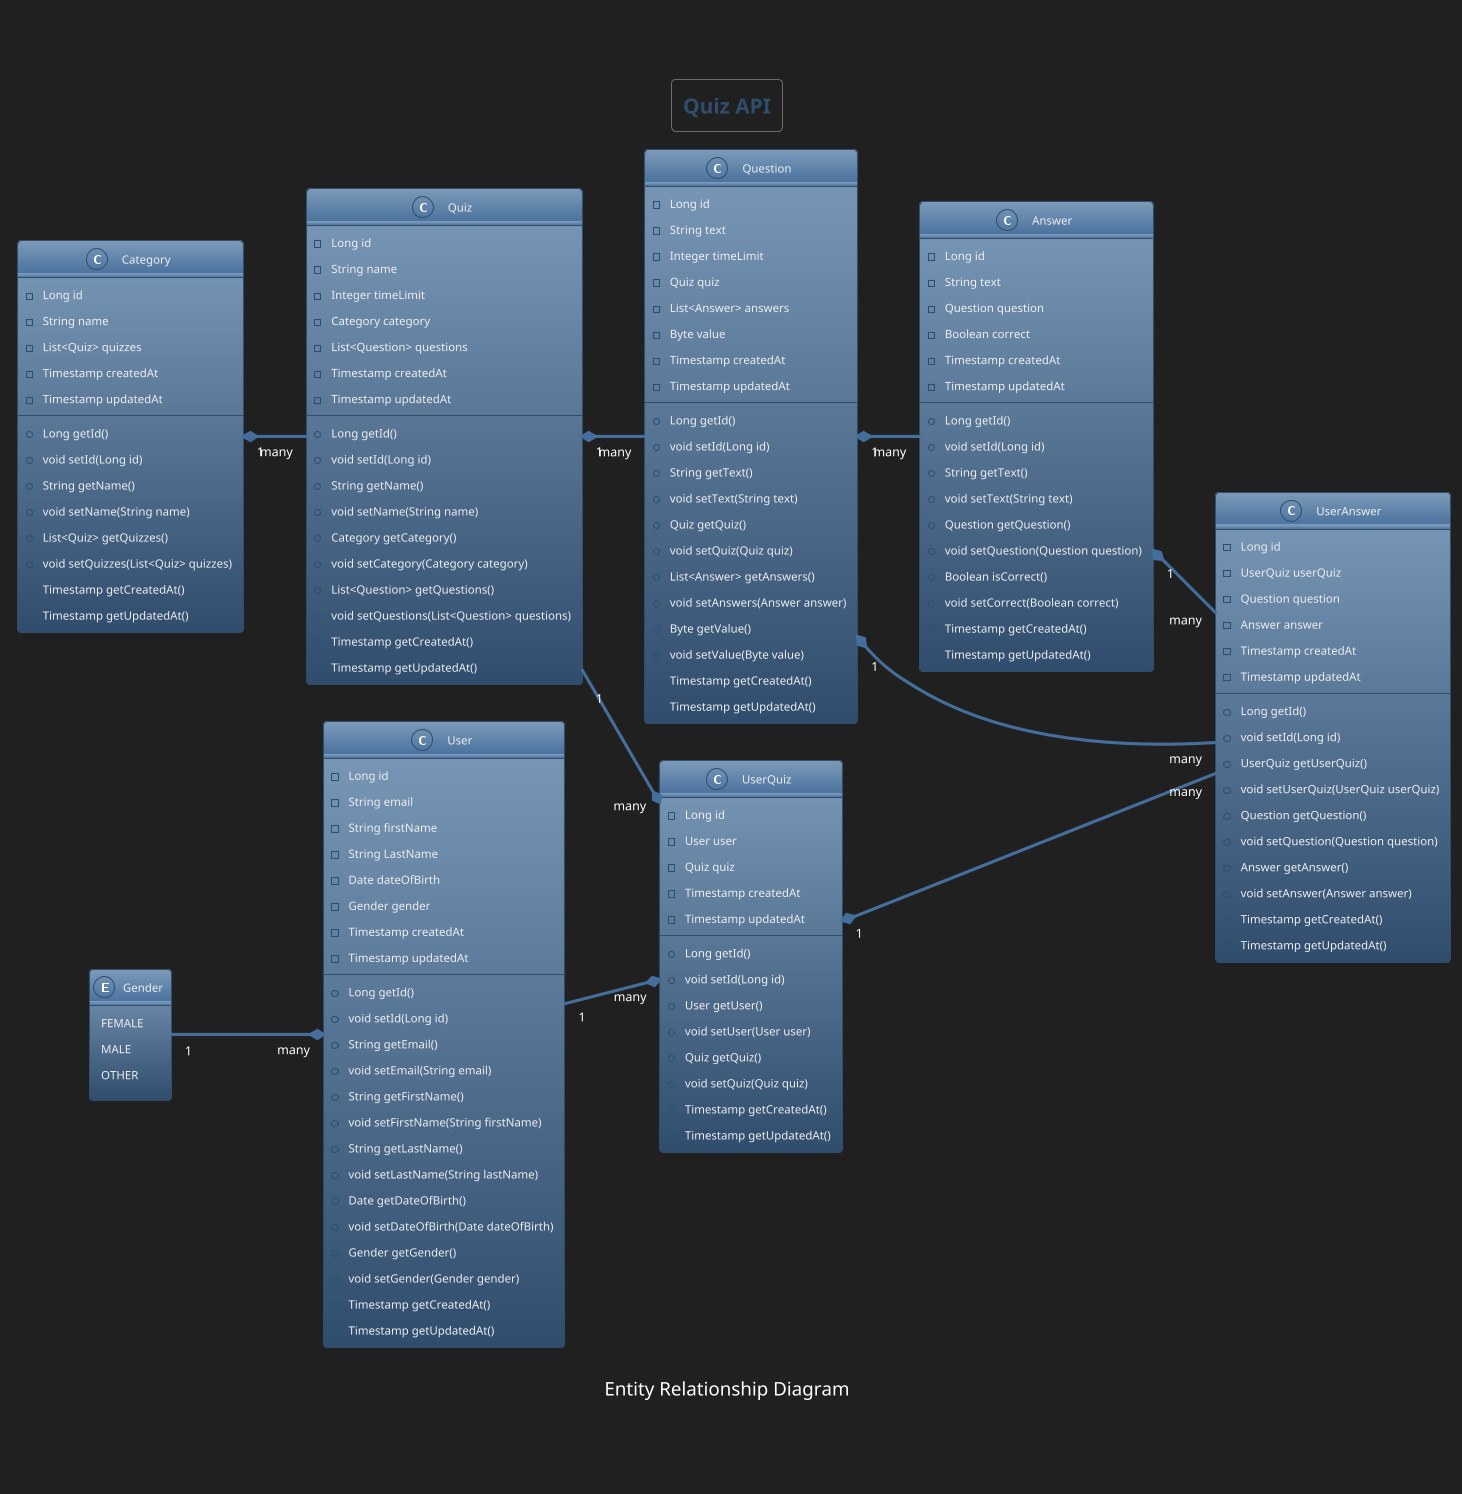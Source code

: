 @startuml Entity Relationship Diagram

!theme spacelab

skinparam backgroundColor #202020
skinparam CaptionFontColor #FFF
skinparam CaptionFontSize 18

header

end header

footer

end footer

title Quiz API

caption
Entity Relationship Diagram
end caption

left to right direction

class Category {
    - Long id
    - String name
    - List<Quiz> quizzes
    - Timestamp createdAt
    - Timestamp updatedAt
    + Long getId()
    + void setId(Long id)
    + String getName()
    + void setName(String name)
    + List<Quiz> getQuizzes()
    + void setQuizzes(List<Quiz> quizzes)
    + Timestamp getCreatedAt()
    + Timestamp getUpdatedAt()
}

class Quiz {
    - Long id
    - String name
    - Integer timeLimit
    - Category category
    - List<Question> questions
    - Timestamp createdAt
    - Timestamp updatedAt
    + Long getId()
    + void setId(Long id)
    + String getName()
    + void setName(String name)
    + Category getCategory()
    + void setCategory(Category category)
    + List<Question> getQuestions()
    + void setQuestions(List<Question> questions)
    + Timestamp getCreatedAt()
    + Timestamp getUpdatedAt()
} 

class Question {
    - Long id
    - String text
    - Integer timeLimit
    - Quiz quiz
    - List<Answer> answers
    - Byte value
    - Timestamp createdAt
    - Timestamp updatedAt
    + Long getId()
    + void setId(Long id)
    + String getText()
    + void setText(String text)
    + Quiz getQuiz()
    + void setQuiz(Quiz quiz)
    + List<Answer> getAnswers()
    + void setAnswers(Answer answer)
    + Byte getValue()
    + void setValue(Byte value)
    + Timestamp getCreatedAt()
    + Timestamp getUpdatedAt()
}

class Answer {
    - Long id
    - String text
    - Question question    
    - Boolean correct
    - Timestamp createdAt
    - Timestamp updatedAt
    + Long getId()
    + void setId(Long id)
    + String getText()
    + void setText(String text)
    + Question getQuestion()
    + void setQuestion(Question question)
    + Boolean isCorrect()
    + void setCorrect(Boolean correct)
    + Timestamp getCreatedAt()
    + Timestamp getUpdatedAt()
}

class  User {
    - Long id
    - String email
    - String firstName
    - String LastName
    - Date dateOfBirth
    - Gender gender
    - Timestamp createdAt
    - Timestamp updatedAt
    + Long getId()
    + void setId(Long id)
    + String getEmail()
    + void setEmail(String email)
    + String getFirstName()
    + void setFirstName(String firstName)
    + String getLastName()
    + void setLastName(String lastName)
    + Date getDateOfBirth()
    + void setDateOfBirth(Date dateOfBirth)
    + Gender getGender()
    + void setGender(Gender gender)
    + Timestamp getCreatedAt()
    + Timestamp getUpdatedAt()
}

class  UserQuiz {
    - Long id
    - User user
    - Quiz quiz
    - Timestamp createdAt
    - Timestamp updatedAt
    + Long getId()
    + void setId(Long id)
    + User getUser()
    + void setUser(User user)
    + Quiz getQuiz()
    + void setQuiz(Quiz quiz)
    + Timestamp getCreatedAt()
    + Timestamp getUpdatedAt()
}

class  UserAnswer {
    - Long id
    - UserQuiz userQuiz
    - Question question
    - Answer answer
    - Timestamp createdAt
    - Timestamp updatedAt
    + Long getId()
    + void setId(Long id)
    + UserQuiz getUserQuiz()
    + void setUserQuiz(UserQuiz userQuiz)
    + Question getQuestion()
    + void setQuestion(Question question)
    + Answer getAnswer()
    + void setAnswer(Answer answer)
    + Timestamp getCreatedAt()
    + Timestamp getUpdatedAt()
}

enum Gender {
    FEMALE
    MALE
    OTHER
}

Category "1" *-- "many" Quiz
Quiz "1" *-- "many" Question
Question "1" *-- "many" Answer
Gender "1" --* "many" User
User "1" --* "many" UserQuiz
Quiz "1" --* "many" UserQuiz
UserQuiz "1" *-- "many" UserAnswer
Question "1" *-- "many" UserAnswer
Answer "1" *-- "many" UserAnswer

@enduml